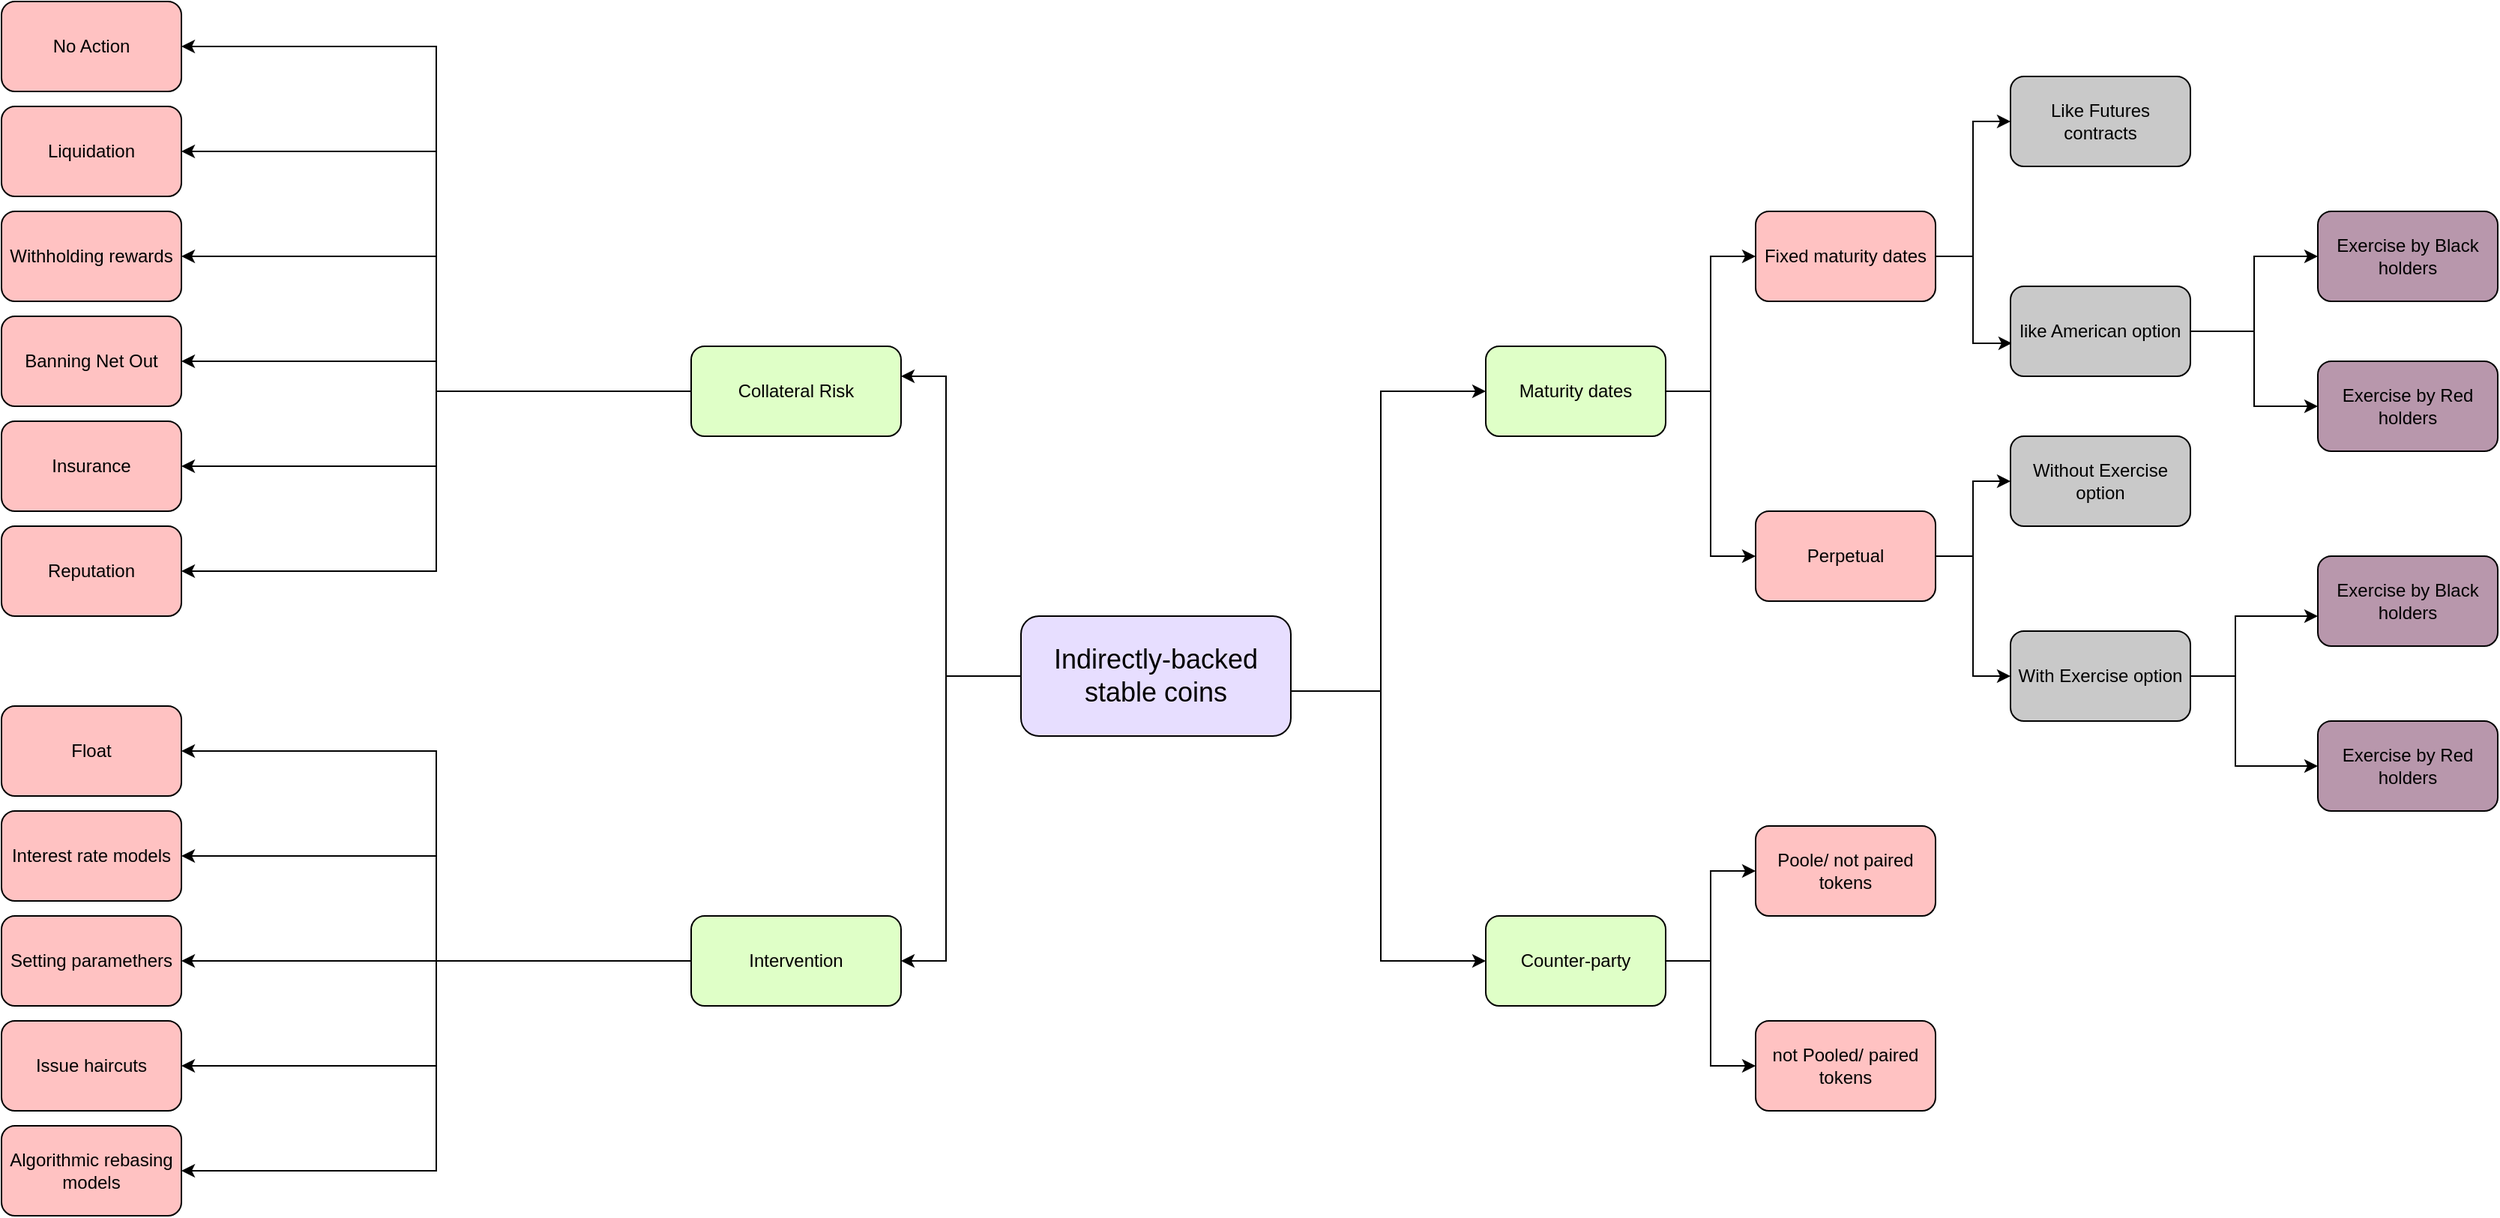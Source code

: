 <mxfile version="13.6.6" type="github">
  <diagram id="2uQqoEkiqC2BgaODXjGB" name="Page-1">
    <mxGraphModel dx="4040" dy="2652" grid="1" gridSize="10" guides="1" tooltips="1" connect="1" arrows="1" fold="1" page="1" pageScale="1" pageWidth="850" pageHeight="1100" math="0" shadow="0">
      <root>
        <mxCell id="0" />
        <mxCell id="1" parent="0" />
        <mxCell id="sYWOo44r3JNA4WwwBi4--15" style="edgeStyle=orthogonalEdgeStyle;rounded=0;orthogonalLoop=1;jettySize=auto;html=1;exitX=1;exitY=0.5;exitDx=0;exitDy=0;entryX=0;entryY=0.5;entryDx=0;entryDy=0;" parent="1" source="sYWOo44r3JNA4WwwBi4--1" target="sYWOo44r3JNA4WwwBi4--4" edge="1">
          <mxGeometry relative="1" as="geometry">
            <Array as="points">
              <mxPoint x="590" y="430" />
              <mxPoint x="650" y="430" />
              <mxPoint x="650" y="610" />
            </Array>
          </mxGeometry>
        </mxCell>
        <mxCell id="sYWOo44r3JNA4WwwBi4--21" style="edgeStyle=orthogonalEdgeStyle;rounded=0;orthogonalLoop=1;jettySize=auto;html=1;exitX=0;exitY=0.5;exitDx=0;exitDy=0;" parent="1" source="sYWOo44r3JNA4WwwBi4--1" target="sYWOo44r3JNA4WwwBi4--3" edge="1">
          <mxGeometry relative="1" as="geometry">
            <Array as="points">
              <mxPoint x="360" y="420" />
              <mxPoint x="360" y="220" />
            </Array>
          </mxGeometry>
        </mxCell>
        <mxCell id="sYWOo44r3JNA4WwwBi4--48" style="edgeStyle=orthogonalEdgeStyle;rounded=0;orthogonalLoop=1;jettySize=auto;html=1;entryX=0;entryY=0.5;entryDx=0;entryDy=0;" parent="1" source="sYWOo44r3JNA4WwwBi4--1" target="sYWOo44r3JNA4WwwBi4--2" edge="1">
          <mxGeometry relative="1" as="geometry">
            <Array as="points">
              <mxPoint x="650" y="430" />
            </Array>
          </mxGeometry>
        </mxCell>
        <mxCell id="sYWOo44r3JNA4WwwBi4--55" style="edgeStyle=orthogonalEdgeStyle;rounded=0;orthogonalLoop=1;jettySize=auto;html=1;entryX=1;entryY=0.5;entryDx=0;entryDy=0;" parent="1" source="sYWOo44r3JNA4WwwBi4--1" target="sYWOo44r3JNA4WwwBi4--54" edge="1">
          <mxGeometry relative="1" as="geometry">
            <Array as="points">
              <mxPoint x="360" y="420" />
              <mxPoint x="360" y="610" />
            </Array>
          </mxGeometry>
        </mxCell>
        <mxCell id="sYWOo44r3JNA4WwwBi4--1" value="&lt;div&gt;&lt;font style=&quot;font-size: 10px&quot;&gt;&lt;font style=&quot;font-size: 18px&quot;&gt;Indirectly-backed stable coins&lt;/font&gt;&lt;/font&gt;&lt;/div&gt;" style="rounded=1;whiteSpace=wrap;html=1;fillColor=#E7DEFF;" parent="1" vertex="1">
          <mxGeometry x="410" y="380" width="180" height="80" as="geometry" />
        </mxCell>
        <mxCell id="sYWOo44r3JNA4WwwBi4--8" style="edgeStyle=orthogonalEdgeStyle;rounded=0;orthogonalLoop=1;jettySize=auto;html=1;exitX=1;exitY=0.5;exitDx=0;exitDy=0;entryX=0;entryY=0.5;entryDx=0;entryDy=0;" parent="1" source="sYWOo44r3JNA4WwwBi4--2" target="sYWOo44r3JNA4WwwBi4--6" edge="1">
          <mxGeometry relative="1" as="geometry" />
        </mxCell>
        <mxCell id="sYWOo44r3JNA4WwwBi4--9" style="edgeStyle=orthogonalEdgeStyle;rounded=0;orthogonalLoop=1;jettySize=auto;html=1;entryX=0;entryY=0.5;entryDx=0;entryDy=0;" parent="1" source="sYWOo44r3JNA4WwwBi4--2" target="sYWOo44r3JNA4WwwBi4--7" edge="1">
          <mxGeometry relative="1" as="geometry" />
        </mxCell>
        <mxCell id="sYWOo44r3JNA4WwwBi4--2" value="Maturity dates" style="rounded=1;whiteSpace=wrap;html=1;fillColor=#DFFFC7;" parent="1" vertex="1">
          <mxGeometry x="720" y="200" width="120" height="60" as="geometry" />
        </mxCell>
        <mxCell id="sYWOo44r3JNA4WwwBi4--28" style="edgeStyle=orthogonalEdgeStyle;rounded=0;orthogonalLoop=1;jettySize=auto;html=1;entryX=1;entryY=0.5;entryDx=0;entryDy=0;" parent="1" source="sYWOo44r3JNA4WwwBi4--3" target="sYWOo44r3JNA4WwwBi4--23" edge="1">
          <mxGeometry relative="1" as="geometry" />
        </mxCell>
        <mxCell id="sYWOo44r3JNA4WwwBi4--29" style="edgeStyle=orthogonalEdgeStyle;rounded=0;orthogonalLoop=1;jettySize=auto;html=1;entryX=1;entryY=0.5;entryDx=0;entryDy=0;" parent="1" source="sYWOo44r3JNA4WwwBi4--3" target="sYWOo44r3JNA4WwwBi4--24" edge="1">
          <mxGeometry relative="1" as="geometry" />
        </mxCell>
        <mxCell id="sYWOo44r3JNA4WwwBi4--31" style="edgeStyle=orthogonalEdgeStyle;rounded=0;orthogonalLoop=1;jettySize=auto;html=1;entryX=1;entryY=0.5;entryDx=0;entryDy=0;" parent="1" source="sYWOo44r3JNA4WwwBi4--3" target="sYWOo44r3JNA4WwwBi4--27" edge="1">
          <mxGeometry relative="1" as="geometry" />
        </mxCell>
        <mxCell id="sYWOo44r3JNA4WwwBi4--32" style="edgeStyle=orthogonalEdgeStyle;rounded=0;orthogonalLoop=1;jettySize=auto;html=1;entryX=1;entryY=0.5;entryDx=0;entryDy=0;" parent="1" source="sYWOo44r3JNA4WwwBi4--3" target="sYWOo44r3JNA4WwwBi4--26" edge="1">
          <mxGeometry relative="1" as="geometry" />
        </mxCell>
        <mxCell id="sYWOo44r3JNA4WwwBi4--43" style="edgeStyle=orthogonalEdgeStyle;rounded=0;orthogonalLoop=1;jettySize=auto;html=1;entryX=1;entryY=0.5;entryDx=0;entryDy=0;" parent="1" source="sYWOo44r3JNA4WwwBi4--3" target="sYWOo44r3JNA4WwwBi4--42" edge="1">
          <mxGeometry relative="1" as="geometry" />
        </mxCell>
        <mxCell id="sYWOo44r3JNA4WwwBi4--53" style="edgeStyle=orthogonalEdgeStyle;rounded=0;orthogonalLoop=1;jettySize=auto;html=1;exitX=0;exitY=0.5;exitDx=0;exitDy=0;entryX=1;entryY=0.5;entryDx=0;entryDy=0;" parent="1" source="sYWOo44r3JNA4WwwBi4--3" target="sYWOo44r3JNA4WwwBi4--25" edge="1">
          <mxGeometry relative="1" as="geometry" />
        </mxCell>
        <mxCell id="sYWOo44r3JNA4WwwBi4--3" value="Collateral Risk" style="rounded=1;whiteSpace=wrap;html=1;fillColor=#DFFFC7;" parent="1" vertex="1">
          <mxGeometry x="190" y="200" width="140" height="60" as="geometry" />
        </mxCell>
        <mxCell id="sYWOo44r3JNA4WwwBi4--18" style="edgeStyle=orthogonalEdgeStyle;rounded=0;orthogonalLoop=1;jettySize=auto;html=1;exitX=1;exitY=0.5;exitDx=0;exitDy=0;entryX=0;entryY=0.5;entryDx=0;entryDy=0;" parent="1" source="sYWOo44r3JNA4WwwBi4--4" target="sYWOo44r3JNA4WwwBi4--16" edge="1">
          <mxGeometry relative="1" as="geometry" />
        </mxCell>
        <mxCell id="sYWOo44r3JNA4WwwBi4--19" style="edgeStyle=orthogonalEdgeStyle;rounded=0;orthogonalLoop=1;jettySize=auto;html=1;entryX=0;entryY=0.5;entryDx=0;entryDy=0;" parent="1" source="sYWOo44r3JNA4WwwBi4--4" target="sYWOo44r3JNA4WwwBi4--17" edge="1">
          <mxGeometry relative="1" as="geometry" />
        </mxCell>
        <mxCell id="sYWOo44r3JNA4WwwBi4--4" value="Counter-party " style="rounded=1;whiteSpace=wrap;html=1;fillColor=#DFFFC7;" parent="1" vertex="1">
          <mxGeometry x="720" y="580" width="120" height="60" as="geometry" />
        </mxCell>
        <mxCell id="sYWOo44r3JNA4WwwBi4--36" style="edgeStyle=orthogonalEdgeStyle;rounded=0;orthogonalLoop=1;jettySize=auto;html=1;" parent="1" source="sYWOo44r3JNA4WwwBi4--6" target="sYWOo44r3JNA4WwwBi4--34" edge="1">
          <mxGeometry relative="1" as="geometry" />
        </mxCell>
        <mxCell id="sYWOo44r3JNA4WwwBi4--37" style="edgeStyle=orthogonalEdgeStyle;rounded=0;orthogonalLoop=1;jettySize=auto;html=1;entryX=0;entryY=0.5;entryDx=0;entryDy=0;" parent="1" source="sYWOo44r3JNA4WwwBi4--6" target="sYWOo44r3JNA4WwwBi4--35" edge="1">
          <mxGeometry relative="1" as="geometry" />
        </mxCell>
        <mxCell id="sYWOo44r3JNA4WwwBi4--6" value="Perpetual " style="rounded=1;whiteSpace=wrap;html=1;fillColor=#FFC2C2;" parent="1" vertex="1">
          <mxGeometry x="900" y="310" width="120" height="60" as="geometry" />
        </mxCell>
        <mxCell id="sYWOo44r3JNA4WwwBi4--13" style="edgeStyle=orthogonalEdgeStyle;rounded=0;orthogonalLoop=1;jettySize=auto;html=1;exitX=1;exitY=0.5;exitDx=0;exitDy=0;entryX=0;entryY=0.5;entryDx=0;entryDy=0;" parent="1" source="sYWOo44r3JNA4WwwBi4--7" target="sYWOo44r3JNA4WwwBi4--11" edge="1">
          <mxGeometry relative="1" as="geometry" />
        </mxCell>
        <mxCell id="sYWOo44r3JNA4WwwBi4--33" style="edgeStyle=orthogonalEdgeStyle;rounded=0;orthogonalLoop=1;jettySize=auto;html=1;entryX=0.008;entryY=0.633;entryDx=0;entryDy=0;entryPerimeter=0;" parent="1" source="sYWOo44r3JNA4WwwBi4--7" target="sYWOo44r3JNA4WwwBi4--12" edge="1">
          <mxGeometry relative="1" as="geometry" />
        </mxCell>
        <mxCell id="sYWOo44r3JNA4WwwBi4--7" value="Fixed maturity dates" style="rounded=1;whiteSpace=wrap;html=1;fillColor=#FFC2C2;" parent="1" vertex="1">
          <mxGeometry x="900" y="110" width="120" height="60" as="geometry" />
        </mxCell>
        <mxCell id="sYWOo44r3JNA4WwwBi4--11" value="Like Futures contracts" style="rounded=1;whiteSpace=wrap;html=1;fillColor=#C9C9C9;" parent="1" vertex="1">
          <mxGeometry x="1070" y="20" width="120" height="60" as="geometry" />
        </mxCell>
        <mxCell id="sYWOo44r3JNA4WwwBi4--40" style="edgeStyle=orthogonalEdgeStyle;rounded=0;orthogonalLoop=1;jettySize=auto;html=1;exitX=1;exitY=0.5;exitDx=0;exitDy=0;entryX=0;entryY=0.5;entryDx=0;entryDy=0;" parent="1" source="sYWOo44r3JNA4WwwBi4--12" target="sYWOo44r3JNA4WwwBi4--38" edge="1">
          <mxGeometry relative="1" as="geometry" />
        </mxCell>
        <mxCell id="sYWOo44r3JNA4WwwBi4--41" style="edgeStyle=orthogonalEdgeStyle;rounded=0;orthogonalLoop=1;jettySize=auto;html=1;" parent="1" source="sYWOo44r3JNA4WwwBi4--12" target="sYWOo44r3JNA4WwwBi4--39" edge="1">
          <mxGeometry relative="1" as="geometry" />
        </mxCell>
        <mxCell id="sYWOo44r3JNA4WwwBi4--12" value="&lt;div&gt;like American option &lt;/div&gt;" style="rounded=1;whiteSpace=wrap;html=1;fillColor=#C9C9C9;" parent="1" vertex="1">
          <mxGeometry x="1070" y="160" width="120" height="60" as="geometry" />
        </mxCell>
        <mxCell id="sYWOo44r3JNA4WwwBi4--16" value="&lt;div&gt;Poole/ not paired tokens&lt;/div&gt;" style="rounded=1;whiteSpace=wrap;html=1;fillColor=#FFC2C2;" parent="1" vertex="1">
          <mxGeometry x="900" y="520" width="120" height="60" as="geometry" />
        </mxCell>
        <mxCell id="sYWOo44r3JNA4WwwBi4--17" value="not Pooled/ paired tokens" style="rounded=1;whiteSpace=wrap;html=1;fillColor=#FFC2C2;" parent="1" vertex="1">
          <mxGeometry x="900" y="650" width="120" height="60" as="geometry" />
        </mxCell>
        <mxCell id="sYWOo44r3JNA4WwwBi4--23" value="Liquidation" style="rounded=1;whiteSpace=wrap;html=1;fillColor=#FFC2C2;" parent="1" vertex="1">
          <mxGeometry x="-270" y="40" width="120" height="60" as="geometry" />
        </mxCell>
        <mxCell id="sYWOo44r3JNA4WwwBi4--24" value="Withholding rewards" style="rounded=1;whiteSpace=wrap;html=1;fillColor=#FFC2C2;" parent="1" vertex="1">
          <mxGeometry x="-270" y="110" width="120" height="60" as="geometry" />
        </mxCell>
        <mxCell id="sYWOo44r3JNA4WwwBi4--25" value="Banning Net Out" style="rounded=1;whiteSpace=wrap;html=1;fillColor=#FFC2C2;" parent="1" vertex="1">
          <mxGeometry x="-270" y="180" width="120" height="60" as="geometry" />
        </mxCell>
        <mxCell id="sYWOo44r3JNA4WwwBi4--26" value="Reputation" style="rounded=1;whiteSpace=wrap;html=1;fillColor=#FFC2C2;" parent="1" vertex="1">
          <mxGeometry x="-270" y="320" width="120" height="60" as="geometry" />
        </mxCell>
        <mxCell id="sYWOo44r3JNA4WwwBi4--27" value="Insurance" style="rounded=1;whiteSpace=wrap;html=1;fillColor=#FFC2C2;" parent="1" vertex="1">
          <mxGeometry x="-270" y="250" width="120" height="60" as="geometry" />
        </mxCell>
        <mxCell id="sYWOo44r3JNA4WwwBi4--34" value="Without Exercise option " style="rounded=1;whiteSpace=wrap;html=1;fillColor=#C9C9C9;" parent="1" vertex="1">
          <mxGeometry x="1070" y="260" width="120" height="60" as="geometry" />
        </mxCell>
        <mxCell id="sYWOo44r3JNA4WwwBi4--46" style="edgeStyle=orthogonalEdgeStyle;rounded=0;orthogonalLoop=1;jettySize=auto;html=1;" parent="1" source="sYWOo44r3JNA4WwwBi4--35" target="sYWOo44r3JNA4WwwBi4--44" edge="1">
          <mxGeometry relative="1" as="geometry">
            <Array as="points">
              <mxPoint x="1220" y="420" />
              <mxPoint x="1220" y="380" />
            </Array>
          </mxGeometry>
        </mxCell>
        <mxCell id="sYWOo44r3JNA4WwwBi4--47" style="edgeStyle=orthogonalEdgeStyle;rounded=0;orthogonalLoop=1;jettySize=auto;html=1;" parent="1" source="sYWOo44r3JNA4WwwBi4--35" target="sYWOo44r3JNA4WwwBi4--45" edge="1">
          <mxGeometry relative="1" as="geometry">
            <Array as="points">
              <mxPoint x="1220" y="420" />
              <mxPoint x="1220" y="480" />
            </Array>
          </mxGeometry>
        </mxCell>
        <mxCell id="sYWOo44r3JNA4WwwBi4--35" value="With Exercise option" style="rounded=1;whiteSpace=wrap;html=1;fillColor=#C9C9C9;" parent="1" vertex="1">
          <mxGeometry x="1070" y="390" width="120" height="60" as="geometry" />
        </mxCell>
        <mxCell id="sYWOo44r3JNA4WwwBi4--38" value="Exercise by Black holders " style="rounded=1;whiteSpace=wrap;html=1;fillColor=#B897AC;" parent="1" vertex="1">
          <mxGeometry x="1275" y="110" width="120" height="60" as="geometry" />
        </mxCell>
        <mxCell id="sYWOo44r3JNA4WwwBi4--39" value="Exercise by Red holders " style="rounded=1;whiteSpace=wrap;html=1;fillColor=#B897AC;" parent="1" vertex="1">
          <mxGeometry x="1275" y="210" width="120" height="60" as="geometry" />
        </mxCell>
        <mxCell id="sYWOo44r3JNA4WwwBi4--42" value="&lt;div&gt;No Action&lt;/div&gt;" style="rounded=1;whiteSpace=wrap;html=1;fillColor=#FFC2C2;" parent="1" vertex="1">
          <mxGeometry x="-270" y="-30" width="120" height="60" as="geometry" />
        </mxCell>
        <mxCell id="sYWOo44r3JNA4WwwBi4--44" value="Exercise by Black holders " style="rounded=1;whiteSpace=wrap;html=1;fillColor=#B897AC;" parent="1" vertex="1">
          <mxGeometry x="1275" y="340" width="120" height="60" as="geometry" />
        </mxCell>
        <mxCell id="sYWOo44r3JNA4WwwBi4--45" value="Exercise by Red holders " style="rounded=1;whiteSpace=wrap;html=1;fillColor=#B897AC;" parent="1" vertex="1">
          <mxGeometry x="1275" y="450" width="120" height="60" as="geometry" />
        </mxCell>
        <mxCell id="sYWOo44r3JNA4WwwBi4--50" style="edgeStyle=orthogonalEdgeStyle;rounded=0;orthogonalLoop=1;jettySize=auto;html=1;exitX=0.5;exitY=1;exitDx=0;exitDy=0;" parent="1" source="sYWOo44r3JNA4WwwBi4--34" target="sYWOo44r3JNA4WwwBi4--34" edge="1">
          <mxGeometry relative="1" as="geometry" />
        </mxCell>
        <mxCell id="sYWOo44r3JNA4WwwBi4--61" style="edgeStyle=orthogonalEdgeStyle;rounded=0;orthogonalLoop=1;jettySize=auto;html=1;entryX=1;entryY=0.5;entryDx=0;entryDy=0;" parent="1" source="sYWOo44r3JNA4WwwBi4--54" target="sYWOo44r3JNA4WwwBi4--56" edge="1">
          <mxGeometry relative="1" as="geometry" />
        </mxCell>
        <mxCell id="sYWOo44r3JNA4WwwBi4--62" style="edgeStyle=orthogonalEdgeStyle;rounded=0;orthogonalLoop=1;jettySize=auto;html=1;entryX=1;entryY=0.5;entryDx=0;entryDy=0;" parent="1" source="sYWOo44r3JNA4WwwBi4--54" target="sYWOo44r3JNA4WwwBi4--57" edge="1">
          <mxGeometry relative="1" as="geometry" />
        </mxCell>
        <mxCell id="sYWOo44r3JNA4WwwBi4--63" style="edgeStyle=orthogonalEdgeStyle;rounded=0;orthogonalLoop=1;jettySize=auto;html=1;entryX=1;entryY=0.5;entryDx=0;entryDy=0;" parent="1" source="sYWOo44r3JNA4WwwBi4--54" target="sYWOo44r3JNA4WwwBi4--58" edge="1">
          <mxGeometry relative="1" as="geometry" />
        </mxCell>
        <mxCell id="sYWOo44r3JNA4WwwBi4--64" style="edgeStyle=orthogonalEdgeStyle;rounded=0;orthogonalLoop=1;jettySize=auto;html=1;entryX=1;entryY=0.5;entryDx=0;entryDy=0;" parent="1" source="sYWOo44r3JNA4WwwBi4--54" target="sYWOo44r3JNA4WwwBi4--59" edge="1">
          <mxGeometry relative="1" as="geometry" />
        </mxCell>
        <mxCell id="sYWOo44r3JNA4WwwBi4--69" style="edgeStyle=orthogonalEdgeStyle;rounded=0;orthogonalLoop=1;jettySize=auto;html=1;entryX=1;entryY=0.5;entryDx=0;entryDy=0;" parent="1" source="sYWOo44r3JNA4WwwBi4--54" target="sYWOo44r3JNA4WwwBi4--67" edge="1">
          <mxGeometry relative="1" as="geometry" />
        </mxCell>
        <mxCell id="sYWOo44r3JNA4WwwBi4--54" value="Intervention" style="rounded=1;whiteSpace=wrap;html=1;fillColor=#DFFFC7;" parent="1" vertex="1">
          <mxGeometry x="190" y="580" width="140" height="60" as="geometry" />
        </mxCell>
        <mxCell id="sYWOo44r3JNA4WwwBi4--56" value="Float" style="rounded=1;whiteSpace=wrap;html=1;fillColor=#FFC2C2;" parent="1" vertex="1">
          <mxGeometry x="-270" y="440" width="120" height="60" as="geometry" />
        </mxCell>
        <mxCell id="sYWOo44r3JNA4WwwBi4--57" value="Interest rate models" style="rounded=1;whiteSpace=wrap;html=1;fillColor=#FFC2C2;" parent="1" vertex="1">
          <mxGeometry x="-270" y="510" width="120" height="60" as="geometry" />
        </mxCell>
        <mxCell id="sYWOo44r3JNA4WwwBi4--58" value="Setting paramethers" style="rounded=1;whiteSpace=wrap;html=1;fillColor=#FFC2C2;" parent="1" vertex="1">
          <mxGeometry x="-270" y="580" width="120" height="60" as="geometry" />
        </mxCell>
        <mxCell id="sYWOo44r3JNA4WwwBi4--59" value="Issue haircuts" style="rounded=1;whiteSpace=wrap;html=1;fillColor=#FFC2C2;" parent="1" vertex="1">
          <mxGeometry x="-270" y="650" width="120" height="60" as="geometry" />
        </mxCell>
        <mxCell id="sYWOo44r3JNA4WwwBi4--67" value="Algorithmic rebasing models" style="rounded=1;whiteSpace=wrap;html=1;fillColor=#FFC2C2;" parent="1" vertex="1">
          <mxGeometry x="-270" y="720" width="120" height="60" as="geometry" />
        </mxCell>
      </root>
    </mxGraphModel>
  </diagram>
</mxfile>
